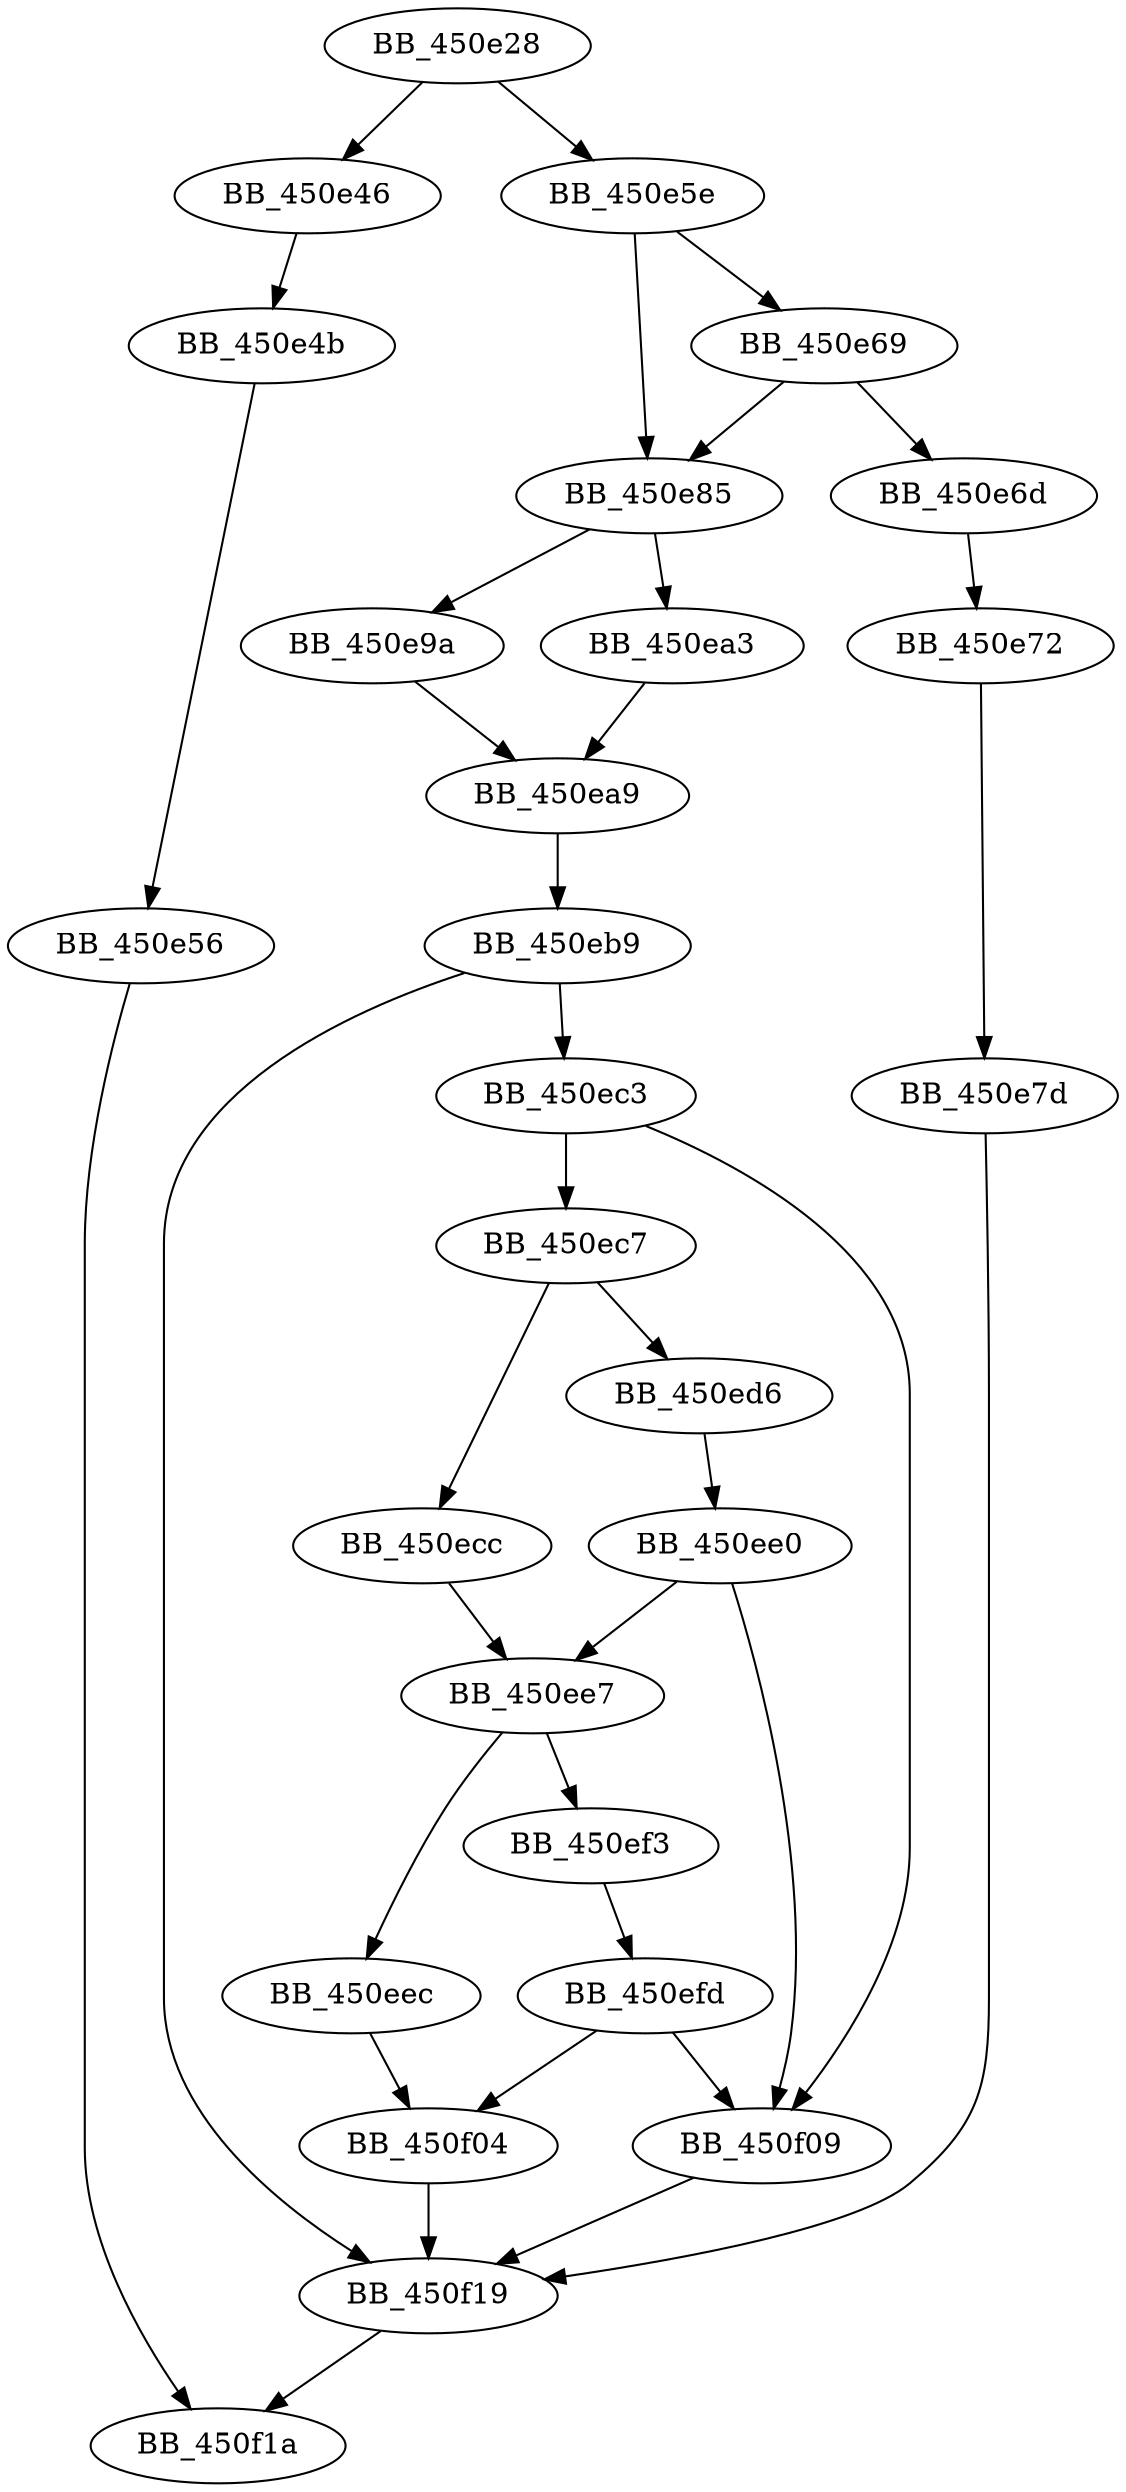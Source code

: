 DiGraph sub_450E28{
BB_450e28->BB_450e46
BB_450e28->BB_450e5e
BB_450e46->BB_450e4b
BB_450e4b->BB_450e56
BB_450e56->BB_450f1a
BB_450e5e->BB_450e69
BB_450e5e->BB_450e85
BB_450e69->BB_450e6d
BB_450e69->BB_450e85
BB_450e6d->BB_450e72
BB_450e72->BB_450e7d
BB_450e7d->BB_450f19
BB_450e85->BB_450e9a
BB_450e85->BB_450ea3
BB_450e9a->BB_450ea9
BB_450ea3->BB_450ea9
BB_450ea9->BB_450eb9
BB_450eb9->BB_450ec3
BB_450eb9->BB_450f19
BB_450ec3->BB_450ec7
BB_450ec3->BB_450f09
BB_450ec7->BB_450ecc
BB_450ec7->BB_450ed6
BB_450ecc->BB_450ee7
BB_450ed6->BB_450ee0
BB_450ee0->BB_450ee7
BB_450ee0->BB_450f09
BB_450ee7->BB_450eec
BB_450ee7->BB_450ef3
BB_450eec->BB_450f04
BB_450ef3->BB_450efd
BB_450efd->BB_450f04
BB_450efd->BB_450f09
BB_450f04->BB_450f19
BB_450f09->BB_450f19
BB_450f19->BB_450f1a
}
